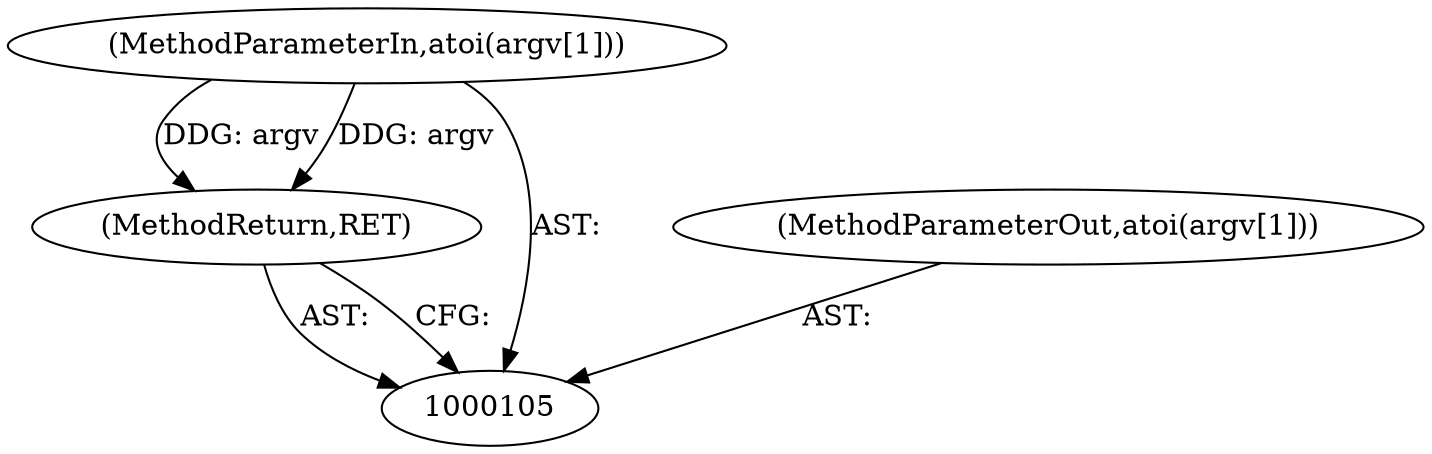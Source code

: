 digraph "0_krb5_102bb6ebf20f9174130c85c3b052ae104e5073ec" {
"1000108" [label="(MethodReturn,RET)"];
"1000106" [label="(MethodParameterIn,atoi(argv[1]))"];
"1000153" [label="(MethodParameterOut,atoi(argv[1]))"];
"1000108" -> "1000105"  [label="AST: "];
"1000108" -> "1000105"  [label="CFG: "];
"1000106" -> "1000108"  [label="DDG: argv"];
"1000106" -> "1000105"  [label="AST: "];
"1000106" -> "1000108"  [label="DDG: argv"];
"1000153" -> "1000105"  [label="AST: "];
}
